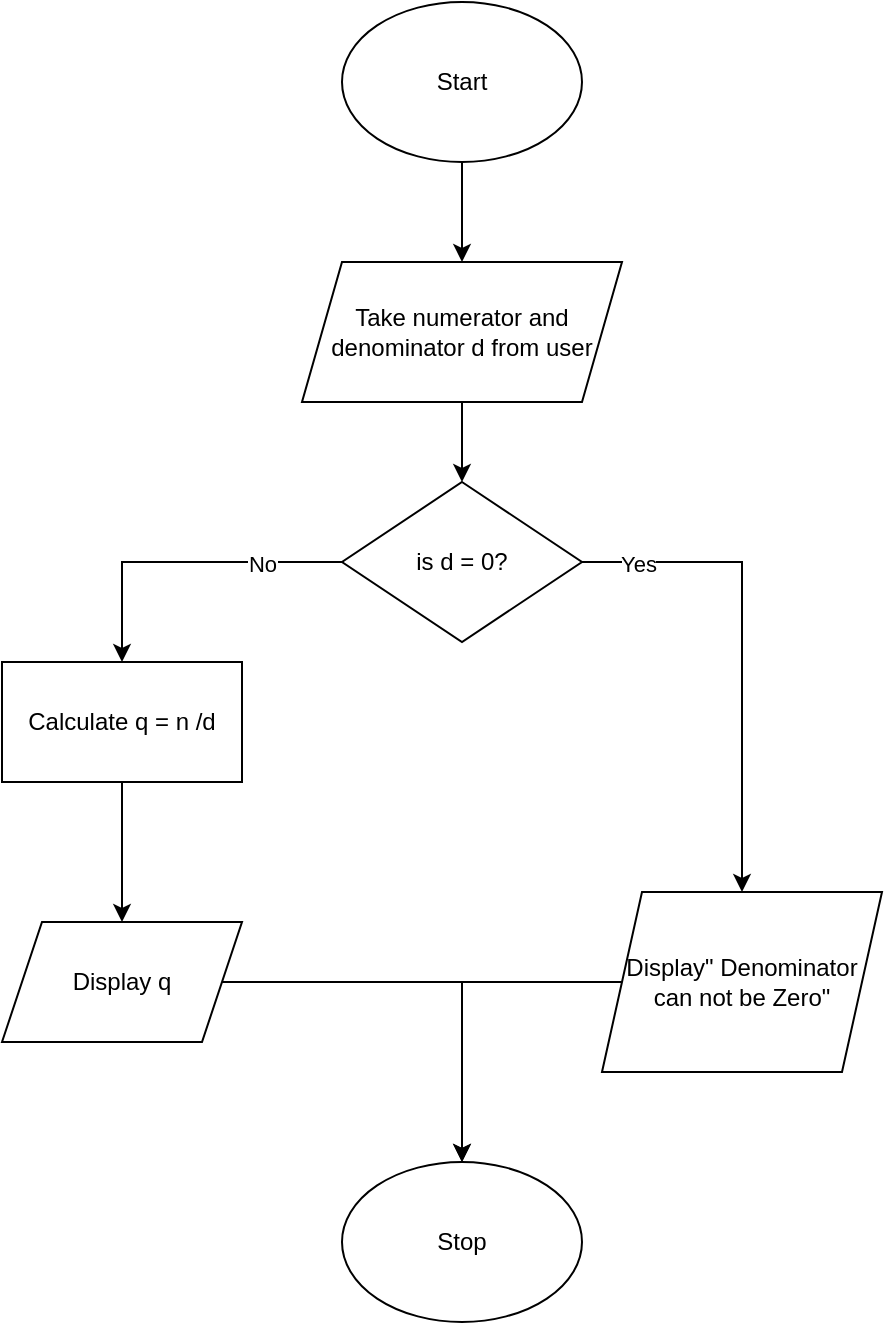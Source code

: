 <mxfile version="24.0.5" type="device">
  <diagram name="Page-1" id="TdRFusOSkXA11kUlDqxB">
    <mxGraphModel dx="472" dy="856" grid="1" gridSize="10" guides="1" tooltips="1" connect="1" arrows="1" fold="1" page="1" pageScale="1" pageWidth="827" pageHeight="1169" math="0" shadow="0">
      <root>
        <mxCell id="0" />
        <mxCell id="1" parent="0" />
        <mxCell id="uRL12_S4JmoijMKtnS6M-1" value="Start" style="ellipse;whiteSpace=wrap;html=1;" vertex="1" parent="1">
          <mxGeometry x="200" y="20" width="120" height="80" as="geometry" />
        </mxCell>
        <mxCell id="uRL12_S4JmoijMKtnS6M-2" value="Take numerator and denominator d from user" style="shape=parallelogram;perimeter=parallelogramPerimeter;whiteSpace=wrap;html=1;fixedSize=1;" vertex="1" parent="1">
          <mxGeometry x="180" y="150" width="160" height="70" as="geometry" />
        </mxCell>
        <mxCell id="uRL12_S4JmoijMKtnS6M-4" value="" style="endArrow=classic;html=1;rounded=0;entryX=0.5;entryY=0;entryDx=0;entryDy=0;" edge="1" parent="1" target="uRL12_S4JmoijMKtnS6M-2">
          <mxGeometry width="50" height="50" relative="1" as="geometry">
            <mxPoint x="260" y="100" as="sourcePoint" />
            <mxPoint x="310" y="50" as="targetPoint" />
          </mxGeometry>
        </mxCell>
        <mxCell id="uRL12_S4JmoijMKtnS6M-10" style="edgeStyle=orthogonalEdgeStyle;rounded=0;orthogonalLoop=1;jettySize=auto;html=1;entryX=0.5;entryY=0;entryDx=0;entryDy=0;" edge="1" parent="1" source="uRL12_S4JmoijMKtnS6M-5" target="uRL12_S4JmoijMKtnS6M-7">
          <mxGeometry relative="1" as="geometry">
            <mxPoint x="410" y="300" as="targetPoint" />
          </mxGeometry>
        </mxCell>
        <mxCell id="uRL12_S4JmoijMKtnS6M-11" value="Yes" style="edgeLabel;html=1;align=center;verticalAlign=middle;resizable=0;points=[];" vertex="1" connectable="0" parent="uRL12_S4JmoijMKtnS6M-10">
          <mxGeometry x="-0.773" y="-1" relative="1" as="geometry">
            <mxPoint as="offset" />
          </mxGeometry>
        </mxCell>
        <mxCell id="uRL12_S4JmoijMKtnS6M-15" style="edgeStyle=orthogonalEdgeStyle;rounded=0;orthogonalLoop=1;jettySize=auto;html=1;entryX=0.5;entryY=0;entryDx=0;entryDy=0;" edge="1" parent="1" source="uRL12_S4JmoijMKtnS6M-5" target="uRL12_S4JmoijMKtnS6M-14">
          <mxGeometry relative="1" as="geometry" />
        </mxCell>
        <mxCell id="uRL12_S4JmoijMKtnS6M-16" value="No" style="edgeLabel;html=1;align=center;verticalAlign=middle;resizable=0;points=[];" vertex="1" connectable="0" parent="uRL12_S4JmoijMKtnS6M-15">
          <mxGeometry x="-0.5" y="1" relative="1" as="geometry">
            <mxPoint as="offset" />
          </mxGeometry>
        </mxCell>
        <mxCell id="uRL12_S4JmoijMKtnS6M-5" value="is d = 0?" style="rhombus;whiteSpace=wrap;html=1;" vertex="1" parent="1">
          <mxGeometry x="200" y="260" width="120" height="80" as="geometry" />
        </mxCell>
        <mxCell id="uRL12_S4JmoijMKtnS6M-6" value="" style="endArrow=classic;html=1;rounded=0;entryX=0.5;entryY=0;entryDx=0;entryDy=0;" edge="1" parent="1" target="uRL12_S4JmoijMKtnS6M-5">
          <mxGeometry width="50" height="50" relative="1" as="geometry">
            <mxPoint x="260" y="220" as="sourcePoint" />
            <mxPoint x="310" y="170" as="targetPoint" />
          </mxGeometry>
        </mxCell>
        <mxCell id="uRL12_S4JmoijMKtnS6M-12" style="edgeStyle=orthogonalEdgeStyle;rounded=0;orthogonalLoop=1;jettySize=auto;html=1;" edge="1" parent="1" source="uRL12_S4JmoijMKtnS6M-7" target="uRL12_S4JmoijMKtnS6M-13">
          <mxGeometry relative="1" as="geometry">
            <mxPoint x="260" y="510" as="targetPoint" />
            <Array as="points">
              <mxPoint x="260" y="510" />
            </Array>
          </mxGeometry>
        </mxCell>
        <mxCell id="uRL12_S4JmoijMKtnS6M-7" value="Display&quot; Denominator can not be Zero&quot;" style="shape=parallelogram;perimeter=parallelogramPerimeter;whiteSpace=wrap;html=1;fixedSize=1;" vertex="1" parent="1">
          <mxGeometry x="330" y="465" width="140" height="90" as="geometry" />
        </mxCell>
        <mxCell id="uRL12_S4JmoijMKtnS6M-13" value="Stop" style="ellipse;whiteSpace=wrap;html=1;" vertex="1" parent="1">
          <mxGeometry x="200" y="600" width="120" height="80" as="geometry" />
        </mxCell>
        <mxCell id="uRL12_S4JmoijMKtnS6M-18" value="" style="edgeStyle=orthogonalEdgeStyle;rounded=0;orthogonalLoop=1;jettySize=auto;html=1;" edge="1" parent="1" source="uRL12_S4JmoijMKtnS6M-14" target="uRL12_S4JmoijMKtnS6M-17">
          <mxGeometry relative="1" as="geometry" />
        </mxCell>
        <mxCell id="uRL12_S4JmoijMKtnS6M-14" value="Calculate q = n /d" style="rounded=0;whiteSpace=wrap;html=1;" vertex="1" parent="1">
          <mxGeometry x="30" y="350" width="120" height="60" as="geometry" />
        </mxCell>
        <mxCell id="uRL12_S4JmoijMKtnS6M-19" style="edgeStyle=orthogonalEdgeStyle;rounded=0;orthogonalLoop=1;jettySize=auto;html=1;entryX=0.5;entryY=0;entryDx=0;entryDy=0;" edge="1" parent="1" source="uRL12_S4JmoijMKtnS6M-17" target="uRL12_S4JmoijMKtnS6M-13">
          <mxGeometry relative="1" as="geometry">
            <mxPoint x="280" y="510" as="targetPoint" />
          </mxGeometry>
        </mxCell>
        <mxCell id="uRL12_S4JmoijMKtnS6M-17" value="Display q" style="shape=parallelogram;perimeter=parallelogramPerimeter;whiteSpace=wrap;html=1;fixedSize=1;rounded=0;" vertex="1" parent="1">
          <mxGeometry x="30" y="480" width="120" height="60" as="geometry" />
        </mxCell>
      </root>
    </mxGraphModel>
  </diagram>
</mxfile>
